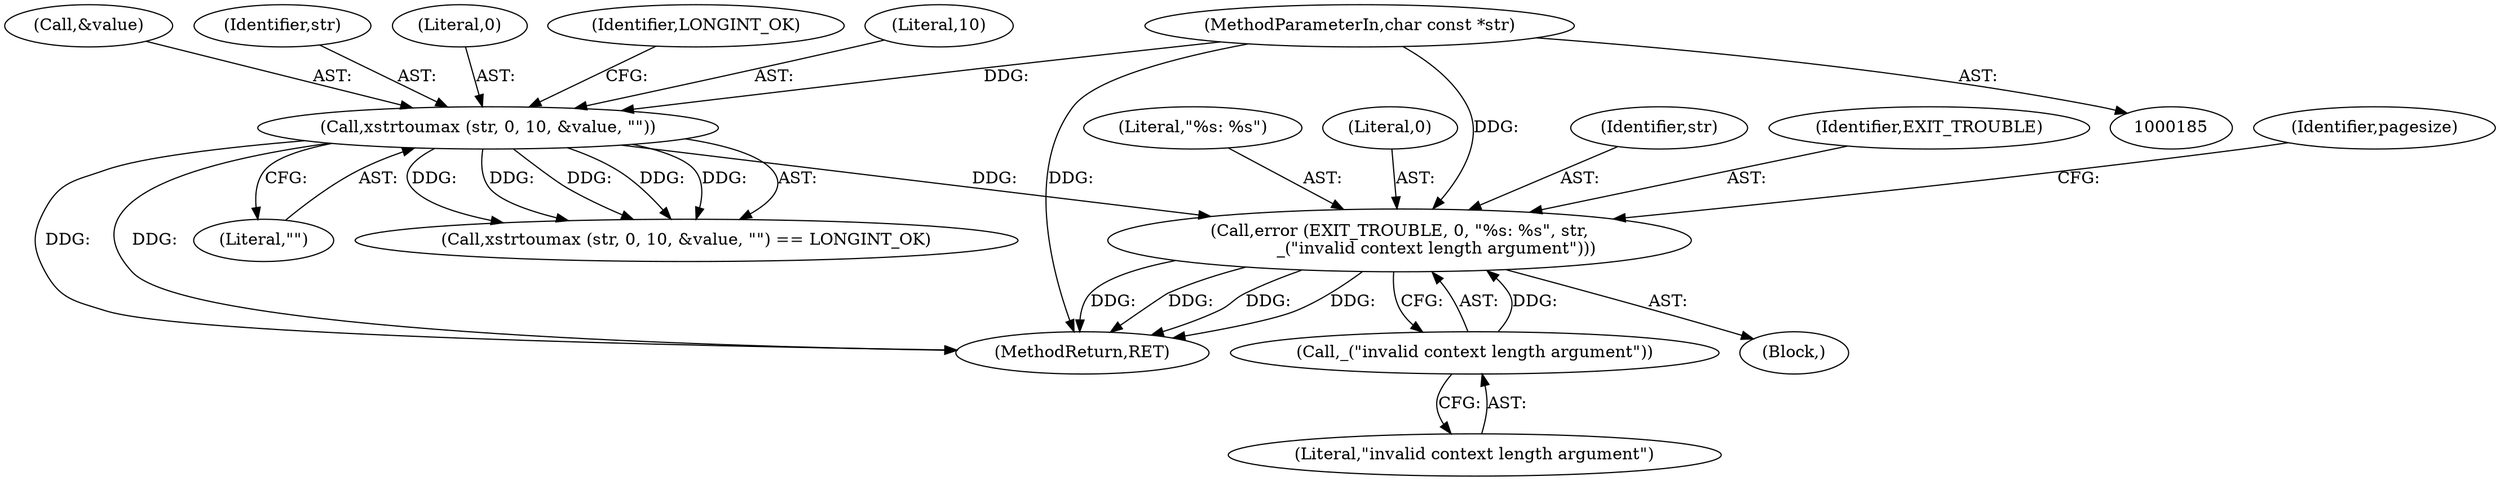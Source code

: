 digraph "0_savannah_8fcf61523644df42e1905c81bed26838e0b04f91@pointer" {
"1000214" [label="(Call,error (EXIT_TROUBLE, 0, \"%s: %s\", str,\n              _(\"invalid context length argument\")))"];
"1000194" [label="(Call,xstrtoumax (str, 0, 10, &value, \"\"))"];
"1000186" [label="(MethodParameterIn,char const *str)"];
"1000219" [label="(Call,_(\"invalid context length argument\"))"];
"1000195" [label="(Identifier,str)"];
"1000218" [label="(Identifier,str)"];
"1000219" [label="(Call,_(\"invalid context length argument\"))"];
"1000213" [label="(Block,)"];
"1000215" [label="(Identifier,EXIT_TROUBLE)"];
"1000232" [label="(Identifier,pagesize)"];
"1001415" [label="(MethodReturn,RET)"];
"1000196" [label="(Literal,0)"];
"1000201" [label="(Identifier,LONGINT_OK)"];
"1000220" [label="(Literal,\"invalid context length argument\")"];
"1000217" [label="(Literal,\"%s: %s\")"];
"1000197" [label="(Literal,10)"];
"1000198" [label="(Call,&value)"];
"1000193" [label="(Call,xstrtoumax (str, 0, 10, &value, \"\") == LONGINT_OK)"];
"1000194" [label="(Call,xstrtoumax (str, 0, 10, &value, \"\"))"];
"1000216" [label="(Literal,0)"];
"1000186" [label="(MethodParameterIn,char const *str)"];
"1000200" [label="(Literal,\"\")"];
"1000214" [label="(Call,error (EXIT_TROUBLE, 0, \"%s: %s\", str,\n              _(\"invalid context length argument\")))"];
"1000214" -> "1000213"  [label="AST: "];
"1000214" -> "1000219"  [label="CFG: "];
"1000215" -> "1000214"  [label="AST: "];
"1000216" -> "1000214"  [label="AST: "];
"1000217" -> "1000214"  [label="AST: "];
"1000218" -> "1000214"  [label="AST: "];
"1000219" -> "1000214"  [label="AST: "];
"1000232" -> "1000214"  [label="CFG: "];
"1000214" -> "1001415"  [label="DDG: "];
"1000214" -> "1001415"  [label="DDG: "];
"1000214" -> "1001415"  [label="DDG: "];
"1000214" -> "1001415"  [label="DDG: "];
"1000194" -> "1000214"  [label="DDG: "];
"1000186" -> "1000214"  [label="DDG: "];
"1000219" -> "1000214"  [label="DDG: "];
"1000194" -> "1000193"  [label="AST: "];
"1000194" -> "1000200"  [label="CFG: "];
"1000195" -> "1000194"  [label="AST: "];
"1000196" -> "1000194"  [label="AST: "];
"1000197" -> "1000194"  [label="AST: "];
"1000198" -> "1000194"  [label="AST: "];
"1000200" -> "1000194"  [label="AST: "];
"1000201" -> "1000194"  [label="CFG: "];
"1000194" -> "1001415"  [label="DDG: "];
"1000194" -> "1001415"  [label="DDG: "];
"1000194" -> "1000193"  [label="DDG: "];
"1000194" -> "1000193"  [label="DDG: "];
"1000194" -> "1000193"  [label="DDG: "];
"1000194" -> "1000193"  [label="DDG: "];
"1000194" -> "1000193"  [label="DDG: "];
"1000186" -> "1000194"  [label="DDG: "];
"1000186" -> "1000185"  [label="AST: "];
"1000186" -> "1001415"  [label="DDG: "];
"1000219" -> "1000220"  [label="CFG: "];
"1000220" -> "1000219"  [label="AST: "];
}
